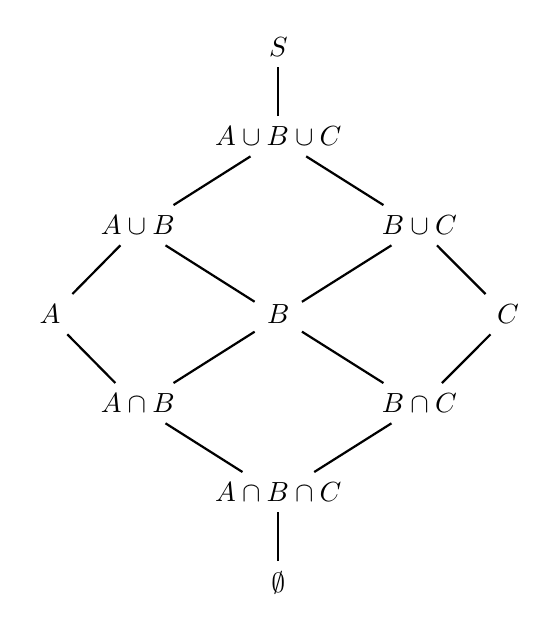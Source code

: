      \begin{tikzcd}[column sep=tiny]
    &&S&&\\
    &&A\cup B \cup C \arrow[u,dash,thick]&&\\
    &A\cup B\arrow[ur,dash,thick]&&B\cup C\arrow[ul,dash,thick]&\\
    A\arrow[ur,dash,thick]&&B\arrow[ul,dash,thick]\arrow[ur,dash,thick]&&C\arrow[ul,dash,thick]\\
    &A\cap B\arrow[ul,dash,thick]\arrow[ur,dash,thick]&&B\cap C\arrow[ul,dash,thick]\arrow[ur,dash,thick]&\\
    &&A\cap B\cap C\arrow[ul,dash,thick]\arrow[ur,dash,thick]&&\\
    &&\emptyset \arrow[u,dash,thick]&&
    \end{tikzcd}

